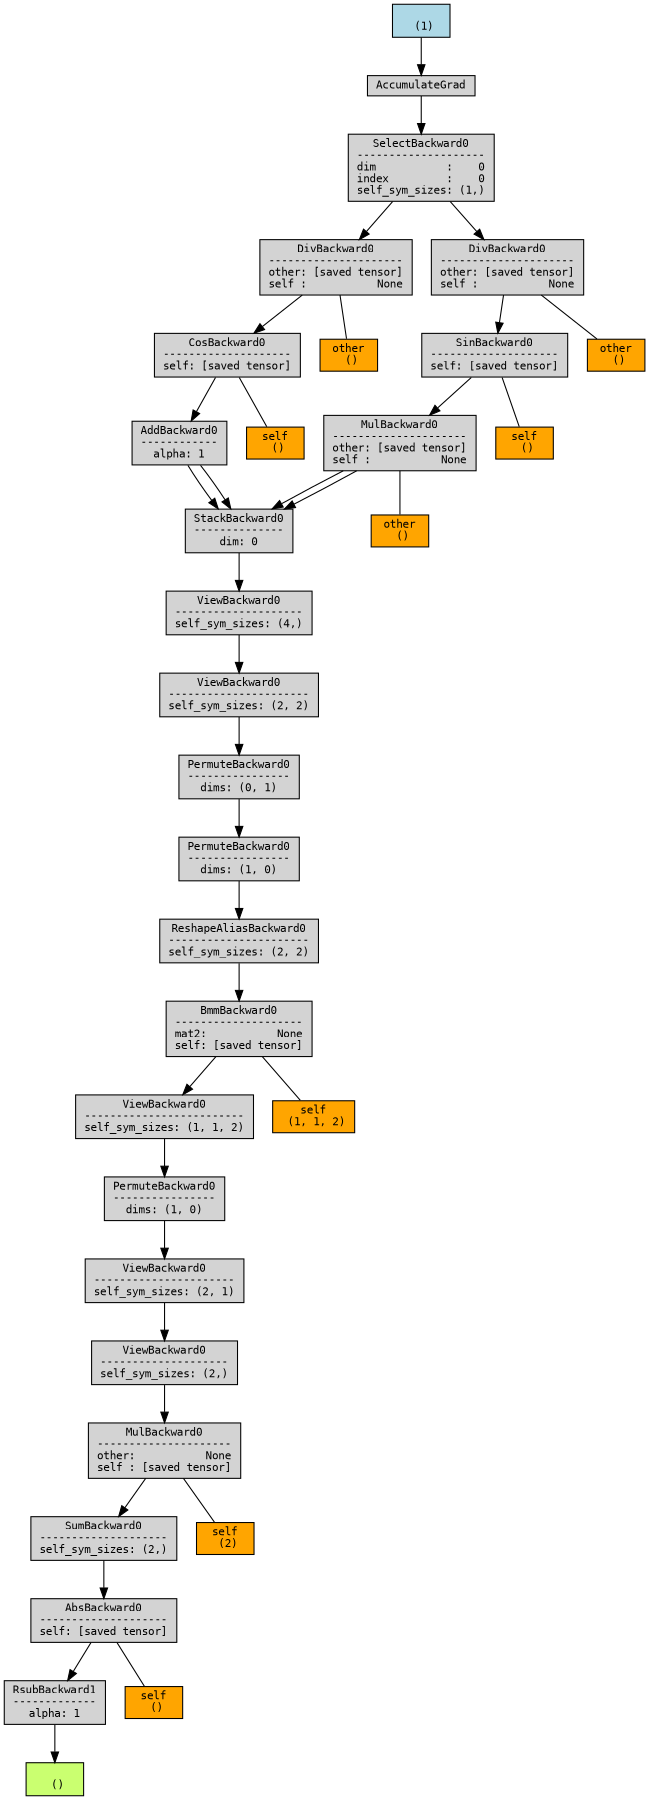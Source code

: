 digraph {
	graph [size="12,12"]
	node [align=left fontname=monospace fontsize=10 height=0.2 ranksep=0.1 shape=box style=filled]
	127274956327920 [label="
 ()" fillcolor=darkolivegreen1]
	127274956315360 [label="RsubBackward1
-------------
alpha: 1"]
	127274956315168 -> 127274956315360
	127274956315168 -> 127274956327632 [dir=none]
	127274956327632 [label="self
 ()" fillcolor=orange]
	127274956315168 [label="AbsBackward0
--------------------
self: [saved tensor]"]
	127274956314976 -> 127274956315168
	127274956314976 [label="SumBackward0
--------------------
self_sym_sizes: (2,)"]
	127274956314880 -> 127274956314976
	127274956314880 -> 127274956046064 [dir=none]
	127274956046064 [label="self
 (2)" fillcolor=orange]
	127274956314880 [label="MulBackward0
---------------------
other:           None
self : [saved tensor]"]
	127274956315840 -> 127274956314880
	127274956315840 [label="ViewBackward0
--------------------
self_sym_sizes: (2,)"]
	127274956315936 -> 127274956315840
	127274956315936 [label="ViewBackward0
----------------------
self_sym_sizes: (2, 1)"]
	127274956316032 -> 127274956315936
	127274956316032 [label="PermuteBackward0
----------------
dims: (1, 0)"]
	127274956316128 -> 127274956316032
	127274956316128 [label="ViewBackward0
-------------------------
self_sym_sizes: (1, 1, 2)"]
	127274956316224 -> 127274956316128
	127274956316224 -> 127274956328976 [dir=none]
	127274956328976 [label="self
 (1, 1, 2)" fillcolor=orange]
	127274956316224 [label="BmmBackward0
--------------------
mat2:           None
self: [saved tensor]"]
	127274956316320 -> 127274956316224
	127274956316320 [label="ReshapeAliasBackward0
----------------------
self_sym_sizes: (2, 2)"]
	127274956316416 -> 127274956316320
	127274956316416 [label="PermuteBackward0
----------------
dims: (1, 0)"]
	127274956316512 -> 127274956316416
	127274956316512 [label="PermuteBackward0
----------------
dims: (0, 1)"]
	127274956316608 -> 127274956316512
	127274956316608 [label="ViewBackward0
----------------------
self_sym_sizes: (2, 2)"]
	127274956316704 -> 127274956316608
	127274956316704 [label="ViewBackward0
--------------------
self_sym_sizes: (4,)"]
	127274956316800 -> 127274956316704
	127274956316800 [label="StackBackward0
--------------
dim: 0"]
	127274956316896 -> 127274956316800
	127274956316896 [label="AddBackward0
------------
alpha: 1"]
	127274956317040 -> 127274956316896
	127274956317040 -> 127274956045872 [dir=none]
	127274956045872 [label="self
 ()" fillcolor=orange]
	127274956317040 [label="CosBackward0
--------------------
self: [saved tensor]"]
	127274956317136 -> 127274956317040
	127274956317136 -> 127274956330224 [dir=none]
	127274956330224 [label="other
 ()" fillcolor=orange]
	127274956317136 [label="DivBackward0
---------------------
other: [saved tensor]
self :           None"]
	127274956317232 -> 127274956317136
	127274956317232 [label="SelectBackward0
--------------------
dim           :    0
index         :    0
self_sym_sizes: (1,)"]
	127274956317328 -> 127274956317232
	127275408982384 [label="
 (1)" fillcolor=lightblue]
	127275408982384 -> 127274956317328
	127274956317328 [label=AccumulateGrad]
	127274956316848 -> 127274956316800
	127274956316848 -> 127274956330896 [dir=none]
	127274956330896 [label="other
 ()" fillcolor=orange]
	127274956316848 [label="MulBackward0
---------------------
other: [saved tensor]
self :           None"]
	127274956317184 -> 127274956316848
	127274956317184 -> 127274956045584 [dir=none]
	127274956045584 [label="self
 ()" fillcolor=orange]
	127274956317184 [label="SinBackward0
--------------------
self: [saved tensor]"]
	127274956317472 -> 127274956317184
	127274956317472 -> 127274956331376 [dir=none]
	127274956331376 [label="other
 ()" fillcolor=orange]
	127274956317472 [label="DivBackward0
---------------------
other: [saved tensor]
self :           None"]
	127274956317232 -> 127274956317472
	127274956316848 -> 127274956316800
	127274956316896 -> 127274956316800
	127274956315360 -> 127274956327920
}
